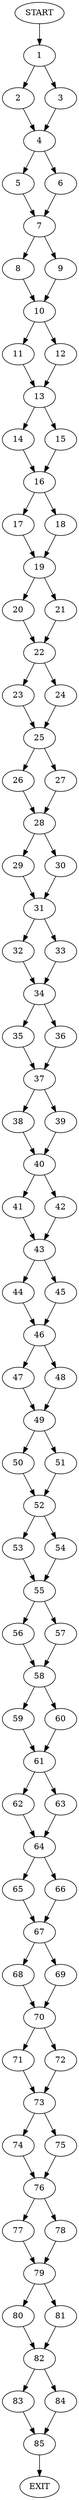 digraph {
0 [label="START"]
86 [label="EXIT"]
0 -> 1
1 -> 2
1 -> 3
2 -> 4
3 -> 4
4 -> 5
4 -> 6
6 -> 7
5 -> 7
7 -> 8
7 -> 9
9 -> 10
8 -> 10
10 -> 11
10 -> 12
11 -> 13
12 -> 13
13 -> 14
13 -> 15
14 -> 16
15 -> 16
16 -> 17
16 -> 18
17 -> 19
18 -> 19
19 -> 20
19 -> 21
21 -> 22
20 -> 22
22 -> 23
22 -> 24
23 -> 25
24 -> 25
25 -> 26
25 -> 27
26 -> 28
27 -> 28
28 -> 29
28 -> 30
29 -> 31
30 -> 31
31 -> 32
31 -> 33
33 -> 34
32 -> 34
34 -> 35
34 -> 36
35 -> 37
36 -> 37
37 -> 38
37 -> 39
38 -> 40
39 -> 40
40 -> 41
40 -> 42
41 -> 43
42 -> 43
43 -> 44
43 -> 45
44 -> 46
45 -> 46
46 -> 47
46 -> 48
48 -> 49
47 -> 49
49 -> 50
49 -> 51
51 -> 52
50 -> 52
52 -> 53
52 -> 54
53 -> 55
54 -> 55
55 -> 56
55 -> 57
57 -> 58
56 -> 58
58 -> 59
58 -> 60
59 -> 61
60 -> 61
61 -> 62
61 -> 63
62 -> 64
63 -> 64
64 -> 65
64 -> 66
65 -> 67
66 -> 67
67 -> 68
67 -> 69
69 -> 70
68 -> 70
70 -> 71
70 -> 72
72 -> 73
71 -> 73
73 -> 74
73 -> 75
74 -> 76
75 -> 76
76 -> 77
76 -> 78
78 -> 79
77 -> 79
79 -> 80
79 -> 81
81 -> 82
80 -> 82
82 -> 83
82 -> 84
84 -> 85
83 -> 85
85 -> 86
}
